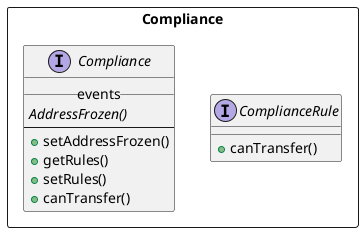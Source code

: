 @startuml
package Compliance <<Rectangle>> {
    interface ComplianceRule {
        + canTransfer()
    }

    interface Compliance {
        __ events __
        {abstract} AddressFrozen()
        ----
        + setAddressFrozen()
        + getRules()
        + setRules()
        + canTransfer()
    }
}
@enduml